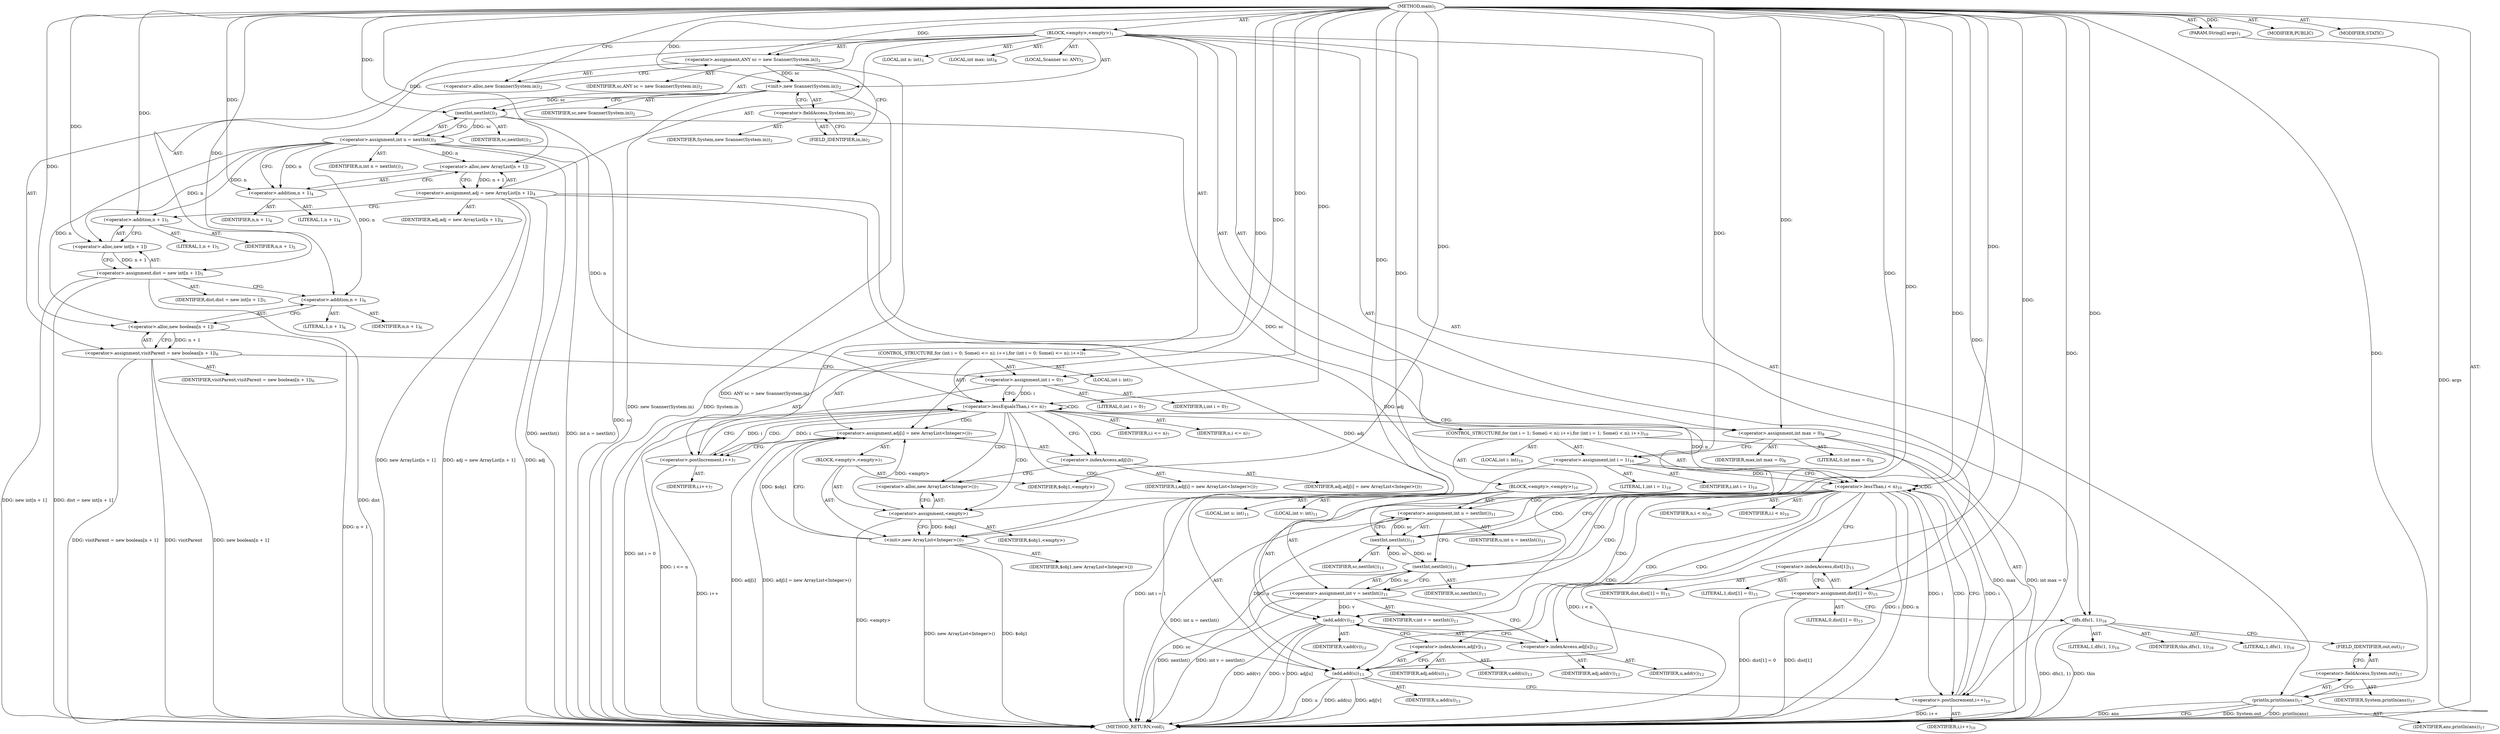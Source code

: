 digraph "main" {  
"19" [label = <(METHOD,main)<SUB>1</SUB>> ]
"20" [label = <(PARAM,String[] args)<SUB>1</SUB>> ]
"21" [label = <(BLOCK,&lt;empty&gt;,&lt;empty&gt;)<SUB>1</SUB>> ]
"4" [label = <(LOCAL,Scanner sc: ANY)<SUB>2</SUB>> ]
"22" [label = <(&lt;operator&gt;.assignment,ANY sc = new Scanner(System.in))<SUB>2</SUB>> ]
"23" [label = <(IDENTIFIER,sc,ANY sc = new Scanner(System.in))<SUB>2</SUB>> ]
"24" [label = <(&lt;operator&gt;.alloc,new Scanner(System.in))<SUB>2</SUB>> ]
"25" [label = <(&lt;init&gt;,new Scanner(System.in))<SUB>2</SUB>> ]
"3" [label = <(IDENTIFIER,sc,new Scanner(System.in))<SUB>2</SUB>> ]
"26" [label = <(&lt;operator&gt;.fieldAccess,System.in)<SUB>2</SUB>> ]
"27" [label = <(IDENTIFIER,System,new Scanner(System.in))<SUB>2</SUB>> ]
"28" [label = <(FIELD_IDENTIFIER,in,in)<SUB>2</SUB>> ]
"29" [label = <(LOCAL,int n: int)<SUB>3</SUB>> ]
"30" [label = <(&lt;operator&gt;.assignment,int n = nextInt())<SUB>3</SUB>> ]
"31" [label = <(IDENTIFIER,n,int n = nextInt())<SUB>3</SUB>> ]
"32" [label = <(nextInt,nextInt())<SUB>3</SUB>> ]
"33" [label = <(IDENTIFIER,sc,nextInt())<SUB>3</SUB>> ]
"34" [label = <(&lt;operator&gt;.assignment,adj = new ArrayList[n + 1])<SUB>4</SUB>> ]
"35" [label = <(IDENTIFIER,adj,adj = new ArrayList[n + 1])<SUB>4</SUB>> ]
"36" [label = <(&lt;operator&gt;.alloc,new ArrayList[n + 1])> ]
"37" [label = <(&lt;operator&gt;.addition,n + 1)<SUB>4</SUB>> ]
"38" [label = <(IDENTIFIER,n,n + 1)<SUB>4</SUB>> ]
"39" [label = <(LITERAL,1,n + 1)<SUB>4</SUB>> ]
"40" [label = <(&lt;operator&gt;.assignment,dist = new int[n + 1])<SUB>5</SUB>> ]
"41" [label = <(IDENTIFIER,dist,dist = new int[n + 1])<SUB>5</SUB>> ]
"42" [label = <(&lt;operator&gt;.alloc,new int[n + 1])> ]
"43" [label = <(&lt;operator&gt;.addition,n + 1)<SUB>5</SUB>> ]
"44" [label = <(IDENTIFIER,n,n + 1)<SUB>5</SUB>> ]
"45" [label = <(LITERAL,1,n + 1)<SUB>5</SUB>> ]
"46" [label = <(&lt;operator&gt;.assignment,visitParent = new boolean[n + 1])<SUB>6</SUB>> ]
"47" [label = <(IDENTIFIER,visitParent,visitParent = new boolean[n + 1])<SUB>6</SUB>> ]
"48" [label = <(&lt;operator&gt;.alloc,new boolean[n + 1])> ]
"49" [label = <(&lt;operator&gt;.addition,n + 1)<SUB>6</SUB>> ]
"50" [label = <(IDENTIFIER,n,n + 1)<SUB>6</SUB>> ]
"51" [label = <(LITERAL,1,n + 1)<SUB>6</SUB>> ]
"52" [label = <(CONTROL_STRUCTURE,for (int i = 0; Some(i &lt;= n); i++),for (int i = 0; Some(i &lt;= n); i++))<SUB>7</SUB>> ]
"53" [label = <(LOCAL,int i: int)<SUB>7</SUB>> ]
"54" [label = <(&lt;operator&gt;.assignment,int i = 0)<SUB>7</SUB>> ]
"55" [label = <(IDENTIFIER,i,int i = 0)<SUB>7</SUB>> ]
"56" [label = <(LITERAL,0,int i = 0)<SUB>7</SUB>> ]
"57" [label = <(&lt;operator&gt;.lessEqualsThan,i &lt;= n)<SUB>7</SUB>> ]
"58" [label = <(IDENTIFIER,i,i &lt;= n)<SUB>7</SUB>> ]
"59" [label = <(IDENTIFIER,n,i &lt;= n)<SUB>7</SUB>> ]
"60" [label = <(&lt;operator&gt;.postIncrement,i++)<SUB>7</SUB>> ]
"61" [label = <(IDENTIFIER,i,i++)<SUB>7</SUB>> ]
"62" [label = <(&lt;operator&gt;.assignment,adj[i] = new ArrayList&lt;Integer&gt;())<SUB>7</SUB>> ]
"63" [label = <(&lt;operator&gt;.indexAccess,adj[i])<SUB>7</SUB>> ]
"64" [label = <(IDENTIFIER,adj,adj[i] = new ArrayList&lt;Integer&gt;())<SUB>7</SUB>> ]
"65" [label = <(IDENTIFIER,i,adj[i] = new ArrayList&lt;Integer&gt;())<SUB>7</SUB>> ]
"66" [label = <(BLOCK,&lt;empty&gt;,&lt;empty&gt;)<SUB>7</SUB>> ]
"67" [label = <(&lt;operator&gt;.assignment,&lt;empty&gt;)> ]
"68" [label = <(IDENTIFIER,$obj1,&lt;empty&gt;)> ]
"69" [label = <(&lt;operator&gt;.alloc,new ArrayList&lt;Integer&gt;())<SUB>7</SUB>> ]
"70" [label = <(&lt;init&gt;,new ArrayList&lt;Integer&gt;())<SUB>7</SUB>> ]
"71" [label = <(IDENTIFIER,$obj1,new ArrayList&lt;Integer&gt;())> ]
"72" [label = <(IDENTIFIER,$obj1,&lt;empty&gt;)> ]
"73" [label = <(LOCAL,int max: int)<SUB>8</SUB>> ]
"74" [label = <(&lt;operator&gt;.assignment,int max = 0)<SUB>8</SUB>> ]
"75" [label = <(IDENTIFIER,max,int max = 0)<SUB>8</SUB>> ]
"76" [label = <(LITERAL,0,int max = 0)<SUB>8</SUB>> ]
"77" [label = <(CONTROL_STRUCTURE,for (int i = 1; Some(i &lt; n); i++),for (int i = 1; Some(i &lt; n); i++))<SUB>10</SUB>> ]
"78" [label = <(LOCAL,int i: int)<SUB>10</SUB>> ]
"79" [label = <(&lt;operator&gt;.assignment,int i = 1)<SUB>10</SUB>> ]
"80" [label = <(IDENTIFIER,i,int i = 1)<SUB>10</SUB>> ]
"81" [label = <(LITERAL,1,int i = 1)<SUB>10</SUB>> ]
"82" [label = <(&lt;operator&gt;.lessThan,i &lt; n)<SUB>10</SUB>> ]
"83" [label = <(IDENTIFIER,i,i &lt; n)<SUB>10</SUB>> ]
"84" [label = <(IDENTIFIER,n,i &lt; n)<SUB>10</SUB>> ]
"85" [label = <(&lt;operator&gt;.postIncrement,i++)<SUB>10</SUB>> ]
"86" [label = <(IDENTIFIER,i,i++)<SUB>10</SUB>> ]
"87" [label = <(BLOCK,&lt;empty&gt;,&lt;empty&gt;)<SUB>10</SUB>> ]
"88" [label = <(LOCAL,int u: int)<SUB>11</SUB>> ]
"89" [label = <(LOCAL,int v: int)<SUB>11</SUB>> ]
"90" [label = <(&lt;operator&gt;.assignment,int u = nextInt())<SUB>11</SUB>> ]
"91" [label = <(IDENTIFIER,u,int u = nextInt())<SUB>11</SUB>> ]
"92" [label = <(nextInt,nextInt())<SUB>11</SUB>> ]
"93" [label = <(IDENTIFIER,sc,nextInt())<SUB>11</SUB>> ]
"94" [label = <(&lt;operator&gt;.assignment,int v = nextInt())<SUB>11</SUB>> ]
"95" [label = <(IDENTIFIER,v,int v = nextInt())<SUB>11</SUB>> ]
"96" [label = <(nextInt,nextInt())<SUB>11</SUB>> ]
"97" [label = <(IDENTIFIER,sc,nextInt())<SUB>11</SUB>> ]
"98" [label = <(add,add(v))<SUB>12</SUB>> ]
"99" [label = <(&lt;operator&gt;.indexAccess,adj[u])<SUB>12</SUB>> ]
"100" [label = <(IDENTIFIER,adj,add(v))<SUB>12</SUB>> ]
"101" [label = <(IDENTIFIER,u,add(v))<SUB>12</SUB>> ]
"102" [label = <(IDENTIFIER,v,add(v))<SUB>12</SUB>> ]
"103" [label = <(add,add(u))<SUB>13</SUB>> ]
"104" [label = <(&lt;operator&gt;.indexAccess,adj[v])<SUB>13</SUB>> ]
"105" [label = <(IDENTIFIER,adj,add(u))<SUB>13</SUB>> ]
"106" [label = <(IDENTIFIER,v,add(u))<SUB>13</SUB>> ]
"107" [label = <(IDENTIFIER,u,add(u))<SUB>13</SUB>> ]
"108" [label = <(&lt;operator&gt;.assignment,dist[1] = 0)<SUB>15</SUB>> ]
"109" [label = <(&lt;operator&gt;.indexAccess,dist[1])<SUB>15</SUB>> ]
"110" [label = <(IDENTIFIER,dist,dist[1] = 0)<SUB>15</SUB>> ]
"111" [label = <(LITERAL,1,dist[1] = 0)<SUB>15</SUB>> ]
"112" [label = <(LITERAL,0,dist[1] = 0)<SUB>15</SUB>> ]
"113" [label = <(dfs,dfs(1, 1))<SUB>16</SUB>> ]
"114" [label = <(IDENTIFIER,this,dfs(1, 1))<SUB>16</SUB>> ]
"115" [label = <(LITERAL,1,dfs(1, 1))<SUB>16</SUB>> ]
"116" [label = <(LITERAL,1,dfs(1, 1))<SUB>16</SUB>> ]
"117" [label = <(println,println(ans))<SUB>17</SUB>> ]
"118" [label = <(&lt;operator&gt;.fieldAccess,System.out)<SUB>17</SUB>> ]
"119" [label = <(IDENTIFIER,System,println(ans))<SUB>17</SUB>> ]
"120" [label = <(FIELD_IDENTIFIER,out,out)<SUB>17</SUB>> ]
"121" [label = <(IDENTIFIER,ans,println(ans))<SUB>17</SUB>> ]
"122" [label = <(MODIFIER,PUBLIC)> ]
"123" [label = <(MODIFIER,STATIC)> ]
"124" [label = <(METHOD_RETURN,void)<SUB>1</SUB>> ]
  "19" -> "20"  [ label = "AST: "] 
  "19" -> "21"  [ label = "AST: "] 
  "19" -> "122"  [ label = "AST: "] 
  "19" -> "123"  [ label = "AST: "] 
  "19" -> "124"  [ label = "AST: "] 
  "21" -> "4"  [ label = "AST: "] 
  "21" -> "22"  [ label = "AST: "] 
  "21" -> "25"  [ label = "AST: "] 
  "21" -> "29"  [ label = "AST: "] 
  "21" -> "30"  [ label = "AST: "] 
  "21" -> "34"  [ label = "AST: "] 
  "21" -> "40"  [ label = "AST: "] 
  "21" -> "46"  [ label = "AST: "] 
  "21" -> "52"  [ label = "AST: "] 
  "21" -> "73"  [ label = "AST: "] 
  "21" -> "74"  [ label = "AST: "] 
  "21" -> "77"  [ label = "AST: "] 
  "21" -> "108"  [ label = "AST: "] 
  "21" -> "113"  [ label = "AST: "] 
  "21" -> "117"  [ label = "AST: "] 
  "22" -> "23"  [ label = "AST: "] 
  "22" -> "24"  [ label = "AST: "] 
  "25" -> "3"  [ label = "AST: "] 
  "25" -> "26"  [ label = "AST: "] 
  "26" -> "27"  [ label = "AST: "] 
  "26" -> "28"  [ label = "AST: "] 
  "30" -> "31"  [ label = "AST: "] 
  "30" -> "32"  [ label = "AST: "] 
  "32" -> "33"  [ label = "AST: "] 
  "34" -> "35"  [ label = "AST: "] 
  "34" -> "36"  [ label = "AST: "] 
  "36" -> "37"  [ label = "AST: "] 
  "37" -> "38"  [ label = "AST: "] 
  "37" -> "39"  [ label = "AST: "] 
  "40" -> "41"  [ label = "AST: "] 
  "40" -> "42"  [ label = "AST: "] 
  "42" -> "43"  [ label = "AST: "] 
  "43" -> "44"  [ label = "AST: "] 
  "43" -> "45"  [ label = "AST: "] 
  "46" -> "47"  [ label = "AST: "] 
  "46" -> "48"  [ label = "AST: "] 
  "48" -> "49"  [ label = "AST: "] 
  "49" -> "50"  [ label = "AST: "] 
  "49" -> "51"  [ label = "AST: "] 
  "52" -> "53"  [ label = "AST: "] 
  "52" -> "54"  [ label = "AST: "] 
  "52" -> "57"  [ label = "AST: "] 
  "52" -> "60"  [ label = "AST: "] 
  "52" -> "62"  [ label = "AST: "] 
  "54" -> "55"  [ label = "AST: "] 
  "54" -> "56"  [ label = "AST: "] 
  "57" -> "58"  [ label = "AST: "] 
  "57" -> "59"  [ label = "AST: "] 
  "60" -> "61"  [ label = "AST: "] 
  "62" -> "63"  [ label = "AST: "] 
  "62" -> "66"  [ label = "AST: "] 
  "63" -> "64"  [ label = "AST: "] 
  "63" -> "65"  [ label = "AST: "] 
  "66" -> "67"  [ label = "AST: "] 
  "66" -> "70"  [ label = "AST: "] 
  "66" -> "72"  [ label = "AST: "] 
  "67" -> "68"  [ label = "AST: "] 
  "67" -> "69"  [ label = "AST: "] 
  "70" -> "71"  [ label = "AST: "] 
  "74" -> "75"  [ label = "AST: "] 
  "74" -> "76"  [ label = "AST: "] 
  "77" -> "78"  [ label = "AST: "] 
  "77" -> "79"  [ label = "AST: "] 
  "77" -> "82"  [ label = "AST: "] 
  "77" -> "85"  [ label = "AST: "] 
  "77" -> "87"  [ label = "AST: "] 
  "79" -> "80"  [ label = "AST: "] 
  "79" -> "81"  [ label = "AST: "] 
  "82" -> "83"  [ label = "AST: "] 
  "82" -> "84"  [ label = "AST: "] 
  "85" -> "86"  [ label = "AST: "] 
  "87" -> "88"  [ label = "AST: "] 
  "87" -> "89"  [ label = "AST: "] 
  "87" -> "90"  [ label = "AST: "] 
  "87" -> "94"  [ label = "AST: "] 
  "87" -> "98"  [ label = "AST: "] 
  "87" -> "103"  [ label = "AST: "] 
  "90" -> "91"  [ label = "AST: "] 
  "90" -> "92"  [ label = "AST: "] 
  "92" -> "93"  [ label = "AST: "] 
  "94" -> "95"  [ label = "AST: "] 
  "94" -> "96"  [ label = "AST: "] 
  "96" -> "97"  [ label = "AST: "] 
  "98" -> "99"  [ label = "AST: "] 
  "98" -> "102"  [ label = "AST: "] 
  "99" -> "100"  [ label = "AST: "] 
  "99" -> "101"  [ label = "AST: "] 
  "103" -> "104"  [ label = "AST: "] 
  "103" -> "107"  [ label = "AST: "] 
  "104" -> "105"  [ label = "AST: "] 
  "104" -> "106"  [ label = "AST: "] 
  "108" -> "109"  [ label = "AST: "] 
  "108" -> "112"  [ label = "AST: "] 
  "109" -> "110"  [ label = "AST: "] 
  "109" -> "111"  [ label = "AST: "] 
  "113" -> "114"  [ label = "AST: "] 
  "113" -> "115"  [ label = "AST: "] 
  "113" -> "116"  [ label = "AST: "] 
  "117" -> "118"  [ label = "AST: "] 
  "117" -> "121"  [ label = "AST: "] 
  "118" -> "119"  [ label = "AST: "] 
  "118" -> "120"  [ label = "AST: "] 
  "22" -> "28"  [ label = "CFG: "] 
  "25" -> "32"  [ label = "CFG: "] 
  "30" -> "37"  [ label = "CFG: "] 
  "34" -> "43"  [ label = "CFG: "] 
  "40" -> "49"  [ label = "CFG: "] 
  "46" -> "54"  [ label = "CFG: "] 
  "74" -> "79"  [ label = "CFG: "] 
  "108" -> "113"  [ label = "CFG: "] 
  "113" -> "120"  [ label = "CFG: "] 
  "117" -> "124"  [ label = "CFG: "] 
  "24" -> "22"  [ label = "CFG: "] 
  "26" -> "25"  [ label = "CFG: "] 
  "32" -> "30"  [ label = "CFG: "] 
  "36" -> "34"  [ label = "CFG: "] 
  "42" -> "40"  [ label = "CFG: "] 
  "48" -> "46"  [ label = "CFG: "] 
  "54" -> "57"  [ label = "CFG: "] 
  "57" -> "63"  [ label = "CFG: "] 
  "57" -> "74"  [ label = "CFG: "] 
  "60" -> "57"  [ label = "CFG: "] 
  "62" -> "60"  [ label = "CFG: "] 
  "79" -> "82"  [ label = "CFG: "] 
  "82" -> "92"  [ label = "CFG: "] 
  "82" -> "109"  [ label = "CFG: "] 
  "85" -> "82"  [ label = "CFG: "] 
  "109" -> "108"  [ label = "CFG: "] 
  "118" -> "117"  [ label = "CFG: "] 
  "28" -> "26"  [ label = "CFG: "] 
  "37" -> "36"  [ label = "CFG: "] 
  "43" -> "42"  [ label = "CFG: "] 
  "49" -> "48"  [ label = "CFG: "] 
  "63" -> "69"  [ label = "CFG: "] 
  "90" -> "96"  [ label = "CFG: "] 
  "94" -> "99"  [ label = "CFG: "] 
  "98" -> "104"  [ label = "CFG: "] 
  "103" -> "85"  [ label = "CFG: "] 
  "120" -> "118"  [ label = "CFG: "] 
  "67" -> "70"  [ label = "CFG: "] 
  "70" -> "62"  [ label = "CFG: "] 
  "92" -> "90"  [ label = "CFG: "] 
  "96" -> "94"  [ label = "CFG: "] 
  "99" -> "98"  [ label = "CFG: "] 
  "104" -> "103"  [ label = "CFG: "] 
  "69" -> "67"  [ label = "CFG: "] 
  "19" -> "24"  [ label = "CFG: "] 
  "20" -> "124"  [ label = "DDG: args"] 
  "22" -> "124"  [ label = "DDG: ANY sc = new Scanner(System.in)"] 
  "25" -> "124"  [ label = "DDG: System.in"] 
  "25" -> "124"  [ label = "DDG: new Scanner(System.in)"] 
  "32" -> "124"  [ label = "DDG: sc"] 
  "30" -> "124"  [ label = "DDG: nextInt()"] 
  "30" -> "124"  [ label = "DDG: int n = nextInt()"] 
  "34" -> "124"  [ label = "DDG: adj"] 
  "34" -> "124"  [ label = "DDG: new ArrayList[n + 1]"] 
  "34" -> "124"  [ label = "DDG: adj = new ArrayList[n + 1]"] 
  "40" -> "124"  [ label = "DDG: dist"] 
  "40" -> "124"  [ label = "DDG: new int[n + 1]"] 
  "40" -> "124"  [ label = "DDG: dist = new int[n + 1]"] 
  "48" -> "124"  [ label = "DDG: n + 1"] 
  "46" -> "124"  [ label = "DDG: new boolean[n + 1]"] 
  "46" -> "124"  [ label = "DDG: visitParent = new boolean[n + 1]"] 
  "54" -> "124"  [ label = "DDG: int i = 0"] 
  "57" -> "124"  [ label = "DDG: i &lt;= n"] 
  "74" -> "124"  [ label = "DDG: max"] 
  "74" -> "124"  [ label = "DDG: int max = 0"] 
  "79" -> "124"  [ label = "DDG: int i = 1"] 
  "82" -> "124"  [ label = "DDG: i"] 
  "82" -> "124"  [ label = "DDG: n"] 
  "82" -> "124"  [ label = "DDG: i &lt; n"] 
  "108" -> "124"  [ label = "DDG: dist[1]"] 
  "108" -> "124"  [ label = "DDG: dist[1] = 0"] 
  "113" -> "124"  [ label = "DDG: dfs(1, 1)"] 
  "117" -> "124"  [ label = "DDG: System.out"] 
  "117" -> "124"  [ label = "DDG: println(ans)"] 
  "90" -> "124"  [ label = "DDG: int u = nextInt()"] 
  "96" -> "124"  [ label = "DDG: sc"] 
  "94" -> "124"  [ label = "DDG: nextInt()"] 
  "94" -> "124"  [ label = "DDG: int v = nextInt()"] 
  "98" -> "124"  [ label = "DDG: adj[u]"] 
  "98" -> "124"  [ label = "DDG: v"] 
  "98" -> "124"  [ label = "DDG: add(v)"] 
  "103" -> "124"  [ label = "DDG: adj[v]"] 
  "103" -> "124"  [ label = "DDG: u"] 
  "103" -> "124"  [ label = "DDG: add(u)"] 
  "85" -> "124"  [ label = "DDG: i++"] 
  "62" -> "124"  [ label = "DDG: adj[i]"] 
  "67" -> "124"  [ label = "DDG: &lt;empty&gt;"] 
  "70" -> "124"  [ label = "DDG: $obj1"] 
  "70" -> "124"  [ label = "DDG: new ArrayList&lt;Integer&gt;()"] 
  "62" -> "124"  [ label = "DDG: adj[i] = new ArrayList&lt;Integer&gt;()"] 
  "60" -> "124"  [ label = "DDG: i++"] 
  "46" -> "124"  [ label = "DDG: visitParent"] 
  "113" -> "124"  [ label = "DDG: this"] 
  "117" -> "124"  [ label = "DDG: ans"] 
  "19" -> "20"  [ label = "DDG: "] 
  "19" -> "22"  [ label = "DDG: "] 
  "32" -> "30"  [ label = "DDG: sc"] 
  "36" -> "34"  [ label = "DDG: n + 1"] 
  "42" -> "40"  [ label = "DDG: n + 1"] 
  "48" -> "46"  [ label = "DDG: n + 1"] 
  "19" -> "74"  [ label = "DDG: "] 
  "19" -> "108"  [ label = "DDG: "] 
  "22" -> "25"  [ label = "DDG: sc"] 
  "19" -> "25"  [ label = "DDG: "] 
  "19" -> "54"  [ label = "DDG: "] 
  "67" -> "62"  [ label = "DDG: &lt;empty&gt;"] 
  "70" -> "62"  [ label = "DDG: $obj1"] 
  "19" -> "62"  [ label = "DDG: "] 
  "19" -> "79"  [ label = "DDG: "] 
  "19" -> "113"  [ label = "DDG: "] 
  "19" -> "117"  [ label = "DDG: "] 
  "25" -> "32"  [ label = "DDG: sc"] 
  "19" -> "32"  [ label = "DDG: "] 
  "30" -> "36"  [ label = "DDG: n"] 
  "19" -> "36"  [ label = "DDG: "] 
  "19" -> "42"  [ label = "DDG: "] 
  "30" -> "42"  [ label = "DDG: n"] 
  "19" -> "48"  [ label = "DDG: "] 
  "30" -> "48"  [ label = "DDG: n"] 
  "54" -> "57"  [ label = "DDG: i"] 
  "60" -> "57"  [ label = "DDG: i"] 
  "19" -> "57"  [ label = "DDG: "] 
  "30" -> "57"  [ label = "DDG: n"] 
  "57" -> "60"  [ label = "DDG: i"] 
  "19" -> "60"  [ label = "DDG: "] 
  "79" -> "82"  [ label = "DDG: i"] 
  "85" -> "82"  [ label = "DDG: i"] 
  "19" -> "82"  [ label = "DDG: "] 
  "57" -> "82"  [ label = "DDG: n"] 
  "82" -> "85"  [ label = "DDG: i"] 
  "19" -> "85"  [ label = "DDG: "] 
  "92" -> "90"  [ label = "DDG: sc"] 
  "96" -> "94"  [ label = "DDG: sc"] 
  "30" -> "37"  [ label = "DDG: n"] 
  "19" -> "37"  [ label = "DDG: "] 
  "19" -> "43"  [ label = "DDG: "] 
  "30" -> "43"  [ label = "DDG: n"] 
  "19" -> "49"  [ label = "DDG: "] 
  "30" -> "49"  [ label = "DDG: n"] 
  "19" -> "67"  [ label = "DDG: "] 
  "19" -> "72"  [ label = "DDG: "] 
  "34" -> "98"  [ label = "DDG: adj"] 
  "94" -> "98"  [ label = "DDG: v"] 
  "19" -> "98"  [ label = "DDG: "] 
  "34" -> "103"  [ label = "DDG: adj"] 
  "90" -> "103"  [ label = "DDG: u"] 
  "19" -> "103"  [ label = "DDG: "] 
  "67" -> "70"  [ label = "DDG: $obj1"] 
  "19" -> "70"  [ label = "DDG: "] 
  "32" -> "92"  [ label = "DDG: sc"] 
  "96" -> "92"  [ label = "DDG: sc"] 
  "19" -> "92"  [ label = "DDG: "] 
  "92" -> "96"  [ label = "DDG: sc"] 
  "19" -> "96"  [ label = "DDG: "] 
  "57" -> "60"  [ label = "CDG: "] 
  "57" -> "57"  [ label = "CDG: "] 
  "57" -> "69"  [ label = "CDG: "] 
  "57" -> "67"  [ label = "CDG: "] 
  "57" -> "70"  [ label = "CDG: "] 
  "57" -> "63"  [ label = "CDG: "] 
  "57" -> "62"  [ label = "CDG: "] 
  "82" -> "94"  [ label = "CDG: "] 
  "82" -> "96"  [ label = "CDG: "] 
  "82" -> "98"  [ label = "CDG: "] 
  "82" -> "99"  [ label = "CDG: "] 
  "82" -> "85"  [ label = "CDG: "] 
  "82" -> "103"  [ label = "CDG: "] 
  "82" -> "104"  [ label = "CDG: "] 
  "82" -> "92"  [ label = "CDG: "] 
  "82" -> "82"  [ label = "CDG: "] 
  "82" -> "90"  [ label = "CDG: "] 
}
